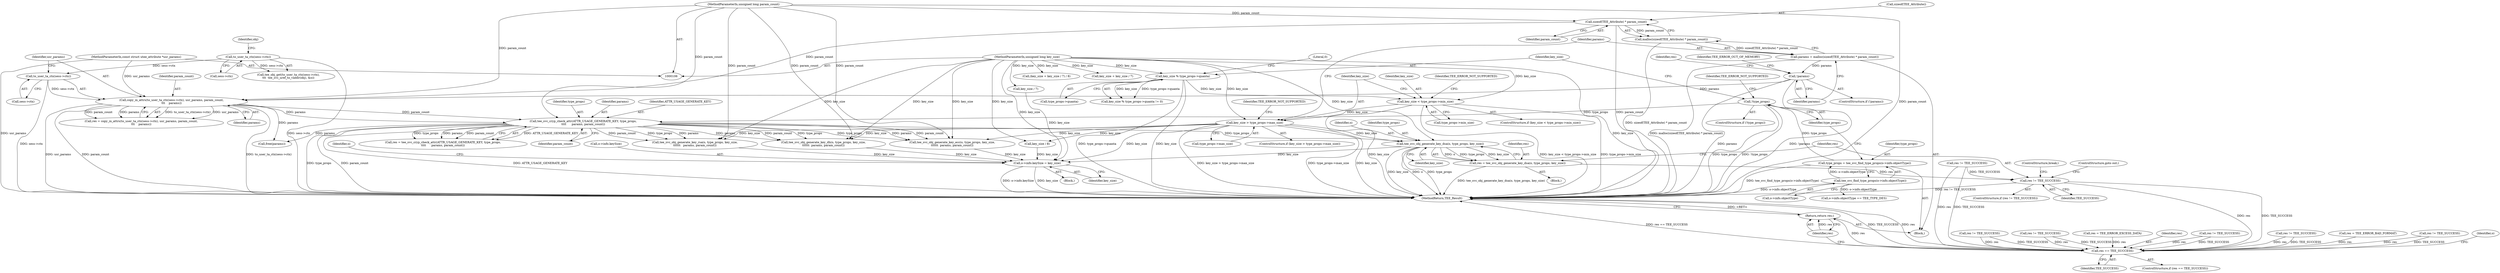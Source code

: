 digraph "1_optee_os_a637243270fc1faae16de059091795c32d86e65e_0@pointer" {
"1000367" [label="(Call,tee_svc_obj_generate_key_dsa(o, type_props, key_size))"];
"1000242" [label="(Call,tee_svc_cryp_check_attr(ATTR_USAGE_GENERATE_KEY, type_props,\n\t\t\t\t      params, param_count))"];
"1000183" [label="(Call,!type_props)"];
"1000174" [label="(Call,type_props = tee_svc_find_type_props(o->info.objectType))"];
"1000176" [label="(Call,tee_svc_find_type_props(o->info.objectType))"];
"1000227" [label="(Call,copy_in_attrs(to_user_ta_ctx(sess->ctx), usr_params, param_count,\n\t\t\t    params))"];
"1000228" [label="(Call,to_user_ta_ctx(sess->ctx))"];
"1000136" [label="(Call,to_user_ta_ctx(sess->ctx))"];
"1000109" [label="(MethodParameterIn,const struct utee_attribute *usr_params)"];
"1000216" [label="(Call,sizeof(TEE_Attribute) * param_count)"];
"1000110" [label="(MethodParameterIn,unsigned long param_count)"];
"1000221" [label="(Call,!params)"];
"1000213" [label="(Call,params = malloc(sizeof(TEE_Attribute) * param_count))"];
"1000215" [label="(Call,malloc(sizeof(TEE_Attribute) * param_count))"];
"1000206" [label="(Call,key_size > type_props->max_size)"];
"1000198" [label="(Call,key_size < type_props->min_size)"];
"1000189" [label="(Call,key_size % type_props->quanta)"];
"1000108" [label="(MethodParameterIn,unsigned long key_size)"];
"1000365" [label="(Call,res = tee_svc_obj_generate_key_dsa(o, type_props, key_size))"];
"1000372" [label="(Call,res != TEE_SUCCESS)"];
"1000416" [label="(Call,res == TEE_SUCCESS)"];
"1000434" [label="(Return,return res;)"];
"1000420" [label="(Call,o->info.keySize = key_size)"];
"1000206" [label="(Call,key_size > type_props->max_size)"];
"1000359" [label="(Call,res != TEE_SUCCESS)"];
"1000244" [label="(Identifier,type_props)"];
"1000430" [label="(Identifier,o)"];
"1000177" [label="(Call,o->info.objectType)"];
"1000228" [label="(Call,to_user_ta_ctx(sess->ctx))"];
"1000136" [label="(Call,to_user_ta_ctx(sess->ctx))"];
"1000220" [label="(ControlStructure,if (!params))"];
"1000175" [label="(Identifier,type_props)"];
"1000246" [label="(Identifier,param_count)"];
"1000184" [label="(Identifier,type_props)"];
"1000213" [label="(Call,params = malloc(sizeof(TEE_Attribute) * param_count))"];
"1000419" [label="(Block,)"];
"1000380" [label="(Call,tee_svc_obj_generate_key_dh(o, type_props, key_size,\n\t\t\t\t\t\t  params, param_count))"];
"1000188" [label="(Call,key_size % type_props->quanta != 0)"];
"1000421" [label="(Call,o->info.keySize)"];
"1000199" [label="(Identifier,key_size)"];
"1000174" [label="(Call,type_props = tee_svc_find_type_props(o->info.objectType))"];
"1000413" [label="(Call,free(params))"];
"1000205" [label="(ControlStructure,if (key_size > type_props->max_size))"];
"1000194" [label="(Literal,0)"];
"1000396" [label="(Call,tee_svc_obj_generate_key_ecc(o, type_props, key_size,\n\t\t\t\t\t\t  params, param_count))"];
"1000208" [label="(Call,type_props->max_size)"];
"1000374" [label="(Identifier,TEE_SUCCESS)"];
"1000376" [label="(ControlStructure,break;)"];
"1000214" [label="(Identifier,params)"];
"1000373" [label="(Identifier,res)"];
"1000190" [label="(Identifier,key_size)"];
"1000204" [label="(Identifier,TEE_ERROR_NOT_SUPPORTED)"];
"1000236" [label="(Call,res != TEE_SUCCESS)"];
"1000137" [label="(Call,sess->ctx)"];
"1000217" [label="(Call,sizeof(TEE_Attribute))"];
"1000314" [label="(Call,res = TEE_ERROR_EXCESS_DATA)"];
"1000370" [label="(Identifier,key_size)"];
"1000176" [label="(Call,tee_svc_find_type_props(o->info.objectType))"];
"1000418" [label="(Identifier,TEE_SUCCESS)"];
"1000417" [label="(Identifier,res)"];
"1000141" [label="(Identifier,obj)"];
"1000245" [label="(Identifier,params)"];
"1000293" [label="(Call,(key_size + key_size / 7) / 8)"];
"1000296" [label="(Call,key_size / 7)"];
"1000328" [label="(Call,res != TEE_SUCCESS)"];
"1000415" [label="(ControlStructure,if (res == TEE_SUCCESS))"];
"1000207" [label="(Identifier,key_size)"];
"1000271" [label="(Call,key_size / 8)"];
"1000182" [label="(ControlStructure,if (!type_props))"];
"1000258" [label="(Block,)"];
"1000248" [label="(Call,res != TEE_SUCCESS)"];
"1000436" [label="(MethodReturn,TEE_Result)"];
"1000226" [label="(Identifier,res)"];
"1000435" [label="(Identifier,res)"];
"1000232" [label="(Identifier,usr_params)"];
"1000222" [label="(Identifier,params)"];
"1000111" [label="(Block,)"];
"1000225" [label="(Call,res = copy_in_attrs(to_user_ta_ctx(sess->ctx), usr_params, param_count,\n\t\t\t    params))"];
"1000276" [label="(Call,o->info.objectType == TEE_TYPE_DES)"];
"1000403" [label="(Call,res != TEE_SUCCESS)"];
"1000135" [label="(Call,tee_obj_get(to_user_ta_ctx(sess->ctx),\n\t\t\t  tee_svc_uref_to_vaddr(obj), &o))"];
"1000409" [label="(Call,res = TEE_ERROR_BAD_FORMAT)"];
"1000224" [label="(Identifier,TEE_ERROR_OUT_OF_MEMORY)"];
"1000189" [label="(Call,key_size % type_props->quanta)"];
"1000200" [label="(Call,type_props->min_size)"];
"1000242" [label="(Call,tee_svc_cryp_check_attr(ATTR_USAGE_GENERATE_KEY, type_props,\n\t\t\t\t      params, param_count))"];
"1000387" [label="(Call,res != TEE_SUCCESS)"];
"1000366" [label="(Identifier,res)"];
"1000109" [label="(MethodParameterIn,const struct utee_attribute *usr_params)"];
"1000110" [label="(MethodParameterIn,unsigned long param_count)"];
"1000365" [label="(Call,res = tee_svc_obj_generate_key_dsa(o, type_props, key_size))"];
"1000191" [label="(Call,type_props->quanta)"];
"1000186" [label="(Identifier,TEE_ERROR_NOT_SUPPORTED)"];
"1000240" [label="(Call,res = tee_svc_cryp_check_attr(ATTR_USAGE_GENERATE_KEY, type_props,\n\t\t\t\t      params, param_count))"];
"1000294" [label="(Call,key_size + key_size / 7)"];
"1000371" [label="(ControlStructure,if (res != TEE_SUCCESS))"];
"1000233" [label="(Identifier,param_count)"];
"1000198" [label="(Call,key_size < type_props->min_size)"];
"1000369" [label="(Identifier,type_props)"];
"1000216" [label="(Call,sizeof(TEE_Attribute) * param_count)"];
"1000423" [label="(Identifier,o)"];
"1000367" [label="(Call,tee_svc_obj_generate_key_dsa(o, type_props, key_size))"];
"1000212" [label="(Identifier,TEE_ERROR_NOT_SUPPORTED)"];
"1000372" [label="(Call,res != TEE_SUCCESS)"];
"1000426" [label="(Identifier,key_size)"];
"1000197" [label="(ControlStructure,if (key_size < type_props->min_size))"];
"1000215" [label="(Call,malloc(sizeof(TEE_Attribute) * param_count))"];
"1000234" [label="(Identifier,params)"];
"1000243" [label="(Identifier,ATTR_USAGE_GENERATE_KEY)"];
"1000368" [label="(Identifier,o)"];
"1000219" [label="(Identifier,param_count)"];
"1000183" [label="(Call,!type_props)"];
"1000375" [label="(ControlStructure,goto out;)"];
"1000221" [label="(Call,!params)"];
"1000227" [label="(Call,copy_in_attrs(to_user_ta_ctx(sess->ctx), usr_params, param_count,\n\t\t\t    params))"];
"1000434" [label="(Return,return res;)"];
"1000416" [label="(Call,res == TEE_SUCCESS)"];
"1000229" [label="(Call,sess->ctx)"];
"1000108" [label="(MethodParameterIn,unsigned long key_size)"];
"1000420" [label="(Call,o->info.keySize = key_size)"];
"1000352" [label="(Call,tee_svc_obj_generate_key_rsa(o, type_props, key_size,\n\t\t\t\t\t\t   params, param_count))"];
"1000367" -> "1000365"  [label="AST: "];
"1000367" -> "1000370"  [label="CFG: "];
"1000368" -> "1000367"  [label="AST: "];
"1000369" -> "1000367"  [label="AST: "];
"1000370" -> "1000367"  [label="AST: "];
"1000365" -> "1000367"  [label="CFG: "];
"1000367" -> "1000436"  [label="DDG: type_props"];
"1000367" -> "1000436"  [label="DDG: key_size"];
"1000367" -> "1000436"  [label="DDG: o"];
"1000367" -> "1000365"  [label="DDG: o"];
"1000367" -> "1000365"  [label="DDG: type_props"];
"1000367" -> "1000365"  [label="DDG: key_size"];
"1000242" -> "1000367"  [label="DDG: type_props"];
"1000206" -> "1000367"  [label="DDG: key_size"];
"1000108" -> "1000367"  [label="DDG: key_size"];
"1000367" -> "1000420"  [label="DDG: key_size"];
"1000242" -> "1000240"  [label="AST: "];
"1000242" -> "1000246"  [label="CFG: "];
"1000243" -> "1000242"  [label="AST: "];
"1000244" -> "1000242"  [label="AST: "];
"1000245" -> "1000242"  [label="AST: "];
"1000246" -> "1000242"  [label="AST: "];
"1000240" -> "1000242"  [label="CFG: "];
"1000242" -> "1000436"  [label="DDG: type_props"];
"1000242" -> "1000436"  [label="DDG: param_count"];
"1000242" -> "1000436"  [label="DDG: ATTR_USAGE_GENERATE_KEY"];
"1000242" -> "1000240"  [label="DDG: ATTR_USAGE_GENERATE_KEY"];
"1000242" -> "1000240"  [label="DDG: type_props"];
"1000242" -> "1000240"  [label="DDG: params"];
"1000242" -> "1000240"  [label="DDG: param_count"];
"1000183" -> "1000242"  [label="DDG: type_props"];
"1000227" -> "1000242"  [label="DDG: params"];
"1000227" -> "1000242"  [label="DDG: param_count"];
"1000110" -> "1000242"  [label="DDG: param_count"];
"1000242" -> "1000352"  [label="DDG: type_props"];
"1000242" -> "1000352"  [label="DDG: params"];
"1000242" -> "1000352"  [label="DDG: param_count"];
"1000242" -> "1000380"  [label="DDG: type_props"];
"1000242" -> "1000380"  [label="DDG: params"];
"1000242" -> "1000380"  [label="DDG: param_count"];
"1000242" -> "1000396"  [label="DDG: type_props"];
"1000242" -> "1000396"  [label="DDG: params"];
"1000242" -> "1000396"  [label="DDG: param_count"];
"1000242" -> "1000413"  [label="DDG: params"];
"1000183" -> "1000182"  [label="AST: "];
"1000183" -> "1000184"  [label="CFG: "];
"1000184" -> "1000183"  [label="AST: "];
"1000186" -> "1000183"  [label="CFG: "];
"1000190" -> "1000183"  [label="CFG: "];
"1000183" -> "1000436"  [label="DDG: type_props"];
"1000183" -> "1000436"  [label="DDG: !type_props"];
"1000174" -> "1000183"  [label="DDG: type_props"];
"1000174" -> "1000111"  [label="AST: "];
"1000174" -> "1000176"  [label="CFG: "];
"1000175" -> "1000174"  [label="AST: "];
"1000176" -> "1000174"  [label="AST: "];
"1000184" -> "1000174"  [label="CFG: "];
"1000174" -> "1000436"  [label="DDG: tee_svc_find_type_props(o->info.objectType)"];
"1000176" -> "1000174"  [label="DDG: o->info.objectType"];
"1000176" -> "1000177"  [label="CFG: "];
"1000177" -> "1000176"  [label="AST: "];
"1000176" -> "1000436"  [label="DDG: o->info.objectType"];
"1000176" -> "1000276"  [label="DDG: o->info.objectType"];
"1000227" -> "1000225"  [label="AST: "];
"1000227" -> "1000234"  [label="CFG: "];
"1000228" -> "1000227"  [label="AST: "];
"1000232" -> "1000227"  [label="AST: "];
"1000233" -> "1000227"  [label="AST: "];
"1000234" -> "1000227"  [label="AST: "];
"1000225" -> "1000227"  [label="CFG: "];
"1000227" -> "1000436"  [label="DDG: param_count"];
"1000227" -> "1000436"  [label="DDG: to_user_ta_ctx(sess->ctx)"];
"1000227" -> "1000436"  [label="DDG: usr_params"];
"1000227" -> "1000225"  [label="DDG: to_user_ta_ctx(sess->ctx)"];
"1000227" -> "1000225"  [label="DDG: usr_params"];
"1000227" -> "1000225"  [label="DDG: param_count"];
"1000227" -> "1000225"  [label="DDG: params"];
"1000228" -> "1000227"  [label="DDG: sess->ctx"];
"1000109" -> "1000227"  [label="DDG: usr_params"];
"1000216" -> "1000227"  [label="DDG: param_count"];
"1000110" -> "1000227"  [label="DDG: param_count"];
"1000221" -> "1000227"  [label="DDG: params"];
"1000227" -> "1000413"  [label="DDG: params"];
"1000228" -> "1000229"  [label="CFG: "];
"1000229" -> "1000228"  [label="AST: "];
"1000232" -> "1000228"  [label="CFG: "];
"1000228" -> "1000436"  [label="DDG: sess->ctx"];
"1000136" -> "1000228"  [label="DDG: sess->ctx"];
"1000136" -> "1000135"  [label="AST: "];
"1000136" -> "1000137"  [label="CFG: "];
"1000137" -> "1000136"  [label="AST: "];
"1000141" -> "1000136"  [label="CFG: "];
"1000136" -> "1000436"  [label="DDG: sess->ctx"];
"1000136" -> "1000135"  [label="DDG: sess->ctx"];
"1000109" -> "1000106"  [label="AST: "];
"1000109" -> "1000436"  [label="DDG: usr_params"];
"1000216" -> "1000215"  [label="AST: "];
"1000216" -> "1000219"  [label="CFG: "];
"1000217" -> "1000216"  [label="AST: "];
"1000219" -> "1000216"  [label="AST: "];
"1000215" -> "1000216"  [label="CFG: "];
"1000216" -> "1000436"  [label="DDG: param_count"];
"1000216" -> "1000215"  [label="DDG: param_count"];
"1000110" -> "1000216"  [label="DDG: param_count"];
"1000110" -> "1000106"  [label="AST: "];
"1000110" -> "1000436"  [label="DDG: param_count"];
"1000110" -> "1000352"  [label="DDG: param_count"];
"1000110" -> "1000380"  [label="DDG: param_count"];
"1000110" -> "1000396"  [label="DDG: param_count"];
"1000221" -> "1000220"  [label="AST: "];
"1000221" -> "1000222"  [label="CFG: "];
"1000222" -> "1000221"  [label="AST: "];
"1000224" -> "1000221"  [label="CFG: "];
"1000226" -> "1000221"  [label="CFG: "];
"1000221" -> "1000436"  [label="DDG: !params"];
"1000221" -> "1000436"  [label="DDG: params"];
"1000213" -> "1000221"  [label="DDG: params"];
"1000213" -> "1000111"  [label="AST: "];
"1000213" -> "1000215"  [label="CFG: "];
"1000214" -> "1000213"  [label="AST: "];
"1000215" -> "1000213"  [label="AST: "];
"1000222" -> "1000213"  [label="CFG: "];
"1000213" -> "1000436"  [label="DDG: malloc(sizeof(TEE_Attribute) * param_count)"];
"1000215" -> "1000213"  [label="DDG: sizeof(TEE_Attribute) * param_count"];
"1000215" -> "1000436"  [label="DDG: sizeof(TEE_Attribute) * param_count"];
"1000206" -> "1000205"  [label="AST: "];
"1000206" -> "1000208"  [label="CFG: "];
"1000207" -> "1000206"  [label="AST: "];
"1000208" -> "1000206"  [label="AST: "];
"1000212" -> "1000206"  [label="CFG: "];
"1000214" -> "1000206"  [label="CFG: "];
"1000206" -> "1000436"  [label="DDG: key_size > type_props->max_size"];
"1000206" -> "1000436"  [label="DDG: type_props->max_size"];
"1000206" -> "1000436"  [label="DDG: key_size"];
"1000198" -> "1000206"  [label="DDG: key_size"];
"1000108" -> "1000206"  [label="DDG: key_size"];
"1000206" -> "1000271"  [label="DDG: key_size"];
"1000206" -> "1000352"  [label="DDG: key_size"];
"1000206" -> "1000380"  [label="DDG: key_size"];
"1000206" -> "1000396"  [label="DDG: key_size"];
"1000206" -> "1000420"  [label="DDG: key_size"];
"1000198" -> "1000197"  [label="AST: "];
"1000198" -> "1000200"  [label="CFG: "];
"1000199" -> "1000198"  [label="AST: "];
"1000200" -> "1000198"  [label="AST: "];
"1000204" -> "1000198"  [label="CFG: "];
"1000207" -> "1000198"  [label="CFG: "];
"1000198" -> "1000436"  [label="DDG: type_props->min_size"];
"1000198" -> "1000436"  [label="DDG: key_size"];
"1000198" -> "1000436"  [label="DDG: key_size < type_props->min_size"];
"1000189" -> "1000198"  [label="DDG: key_size"];
"1000108" -> "1000198"  [label="DDG: key_size"];
"1000189" -> "1000188"  [label="AST: "];
"1000189" -> "1000191"  [label="CFG: "];
"1000190" -> "1000189"  [label="AST: "];
"1000191" -> "1000189"  [label="AST: "];
"1000194" -> "1000189"  [label="CFG: "];
"1000189" -> "1000436"  [label="DDG: key_size"];
"1000189" -> "1000436"  [label="DDG: type_props->quanta"];
"1000189" -> "1000188"  [label="DDG: key_size"];
"1000189" -> "1000188"  [label="DDG: type_props->quanta"];
"1000108" -> "1000189"  [label="DDG: key_size"];
"1000108" -> "1000106"  [label="AST: "];
"1000108" -> "1000436"  [label="DDG: key_size"];
"1000108" -> "1000271"  [label="DDG: key_size"];
"1000108" -> "1000293"  [label="DDG: key_size"];
"1000108" -> "1000294"  [label="DDG: key_size"];
"1000108" -> "1000296"  [label="DDG: key_size"];
"1000108" -> "1000352"  [label="DDG: key_size"];
"1000108" -> "1000380"  [label="DDG: key_size"];
"1000108" -> "1000396"  [label="DDG: key_size"];
"1000108" -> "1000420"  [label="DDG: key_size"];
"1000365" -> "1000258"  [label="AST: "];
"1000366" -> "1000365"  [label="AST: "];
"1000373" -> "1000365"  [label="CFG: "];
"1000365" -> "1000436"  [label="DDG: tee_svc_obj_generate_key_dsa(o, type_props, key_size)"];
"1000365" -> "1000372"  [label="DDG: res"];
"1000372" -> "1000371"  [label="AST: "];
"1000372" -> "1000374"  [label="CFG: "];
"1000373" -> "1000372"  [label="AST: "];
"1000374" -> "1000372"  [label="AST: "];
"1000375" -> "1000372"  [label="CFG: "];
"1000376" -> "1000372"  [label="CFG: "];
"1000372" -> "1000436"  [label="DDG: res != TEE_SUCCESS"];
"1000248" -> "1000372"  [label="DDG: TEE_SUCCESS"];
"1000372" -> "1000416"  [label="DDG: res"];
"1000372" -> "1000416"  [label="DDG: TEE_SUCCESS"];
"1000416" -> "1000415"  [label="AST: "];
"1000416" -> "1000418"  [label="CFG: "];
"1000417" -> "1000416"  [label="AST: "];
"1000418" -> "1000416"  [label="AST: "];
"1000423" -> "1000416"  [label="CFG: "];
"1000435" -> "1000416"  [label="CFG: "];
"1000416" -> "1000436"  [label="DDG: res == TEE_SUCCESS"];
"1000416" -> "1000436"  [label="DDG: TEE_SUCCESS"];
"1000416" -> "1000436"  [label="DDG: res"];
"1000403" -> "1000416"  [label="DDG: res"];
"1000403" -> "1000416"  [label="DDG: TEE_SUCCESS"];
"1000387" -> "1000416"  [label="DDG: res"];
"1000387" -> "1000416"  [label="DDG: TEE_SUCCESS"];
"1000328" -> "1000416"  [label="DDG: res"];
"1000328" -> "1000416"  [label="DDG: TEE_SUCCESS"];
"1000409" -> "1000416"  [label="DDG: res"];
"1000359" -> "1000416"  [label="DDG: res"];
"1000359" -> "1000416"  [label="DDG: TEE_SUCCESS"];
"1000248" -> "1000416"  [label="DDG: res"];
"1000248" -> "1000416"  [label="DDG: TEE_SUCCESS"];
"1000236" -> "1000416"  [label="DDG: res"];
"1000236" -> "1000416"  [label="DDG: TEE_SUCCESS"];
"1000314" -> "1000416"  [label="DDG: res"];
"1000416" -> "1000434"  [label="DDG: res"];
"1000434" -> "1000111"  [label="AST: "];
"1000434" -> "1000435"  [label="CFG: "];
"1000435" -> "1000434"  [label="AST: "];
"1000436" -> "1000434"  [label="CFG: "];
"1000434" -> "1000436"  [label="DDG: <RET>"];
"1000435" -> "1000434"  [label="DDG: res"];
"1000420" -> "1000419"  [label="AST: "];
"1000420" -> "1000426"  [label="CFG: "];
"1000421" -> "1000420"  [label="AST: "];
"1000426" -> "1000420"  [label="AST: "];
"1000430" -> "1000420"  [label="CFG: "];
"1000420" -> "1000436"  [label="DDG: key_size"];
"1000420" -> "1000436"  [label="DDG: o->info.keySize"];
"1000271" -> "1000420"  [label="DDG: key_size"];
"1000352" -> "1000420"  [label="DDG: key_size"];
"1000396" -> "1000420"  [label="DDG: key_size"];
"1000380" -> "1000420"  [label="DDG: key_size"];
"1000296" -> "1000420"  [label="DDG: key_size"];
}
